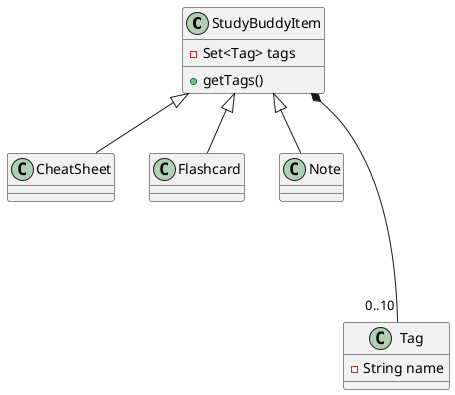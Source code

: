 @startuml

StudyBuddyItem <|-down- CheatSheet
StudyBuddyItem <|-down- Flashcard
StudyBuddyItem <|-down- Note
StudyBuddyItem *-down--- "0..10" Tag

class StudyBuddyItem {
-Set<Tag> tags
+getTags()
}

class Tag {
-String name
}

@enduml
